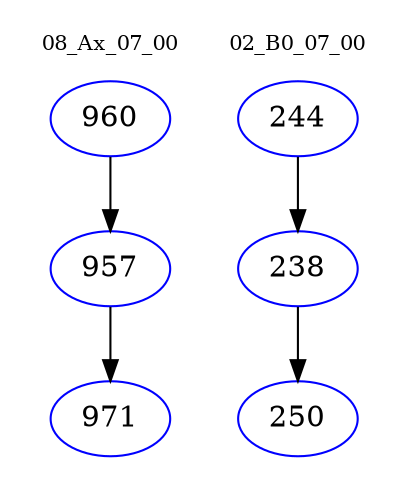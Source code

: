 digraph{
subgraph cluster_0 {
color = white
label = "08_Ax_07_00";
fontsize=10;
T0_960 [label="960", color="blue"]
T0_960 -> T0_957 [color="black"]
T0_957 [label="957", color="blue"]
T0_957 -> T0_971 [color="black"]
T0_971 [label="971", color="blue"]
}
subgraph cluster_1 {
color = white
label = "02_B0_07_00";
fontsize=10;
T1_244 [label="244", color="blue"]
T1_244 -> T1_238 [color="black"]
T1_238 [label="238", color="blue"]
T1_238 -> T1_250 [color="black"]
T1_250 [label="250", color="blue"]
}
}
